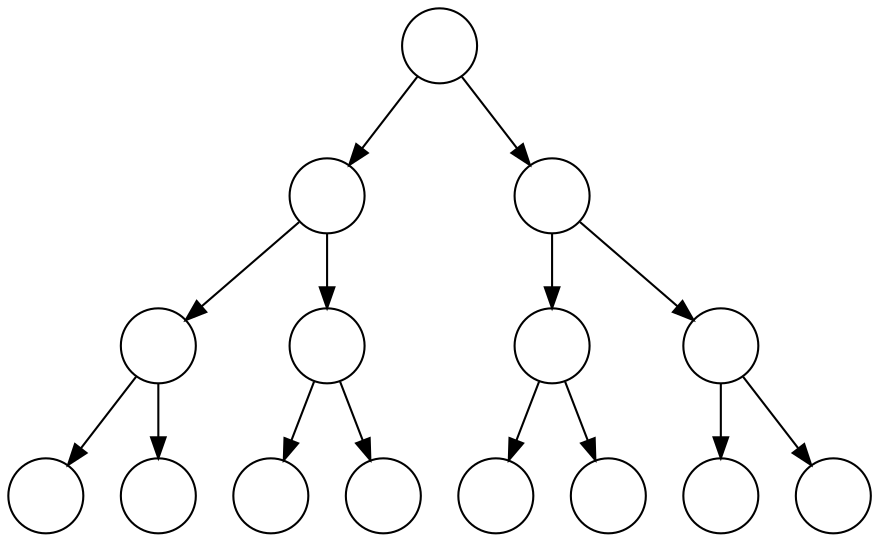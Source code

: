 digraph{
node[shape=circle]
1[label=""]
2[label=""]
3[label=""]
4[label=""]
5[label=""]
6[label=""]
7[label=""]
8[label=""]
9[label=""]
10[label=""]
11[label=""]
12[label=""]
13[label=""]
14[label=""]
15[label=""]

1->2
2->4
4->8
4->9
2->5
5->10
5->11

1->3
3->6
6->12
6->13
3->7
7->14
7->15

}